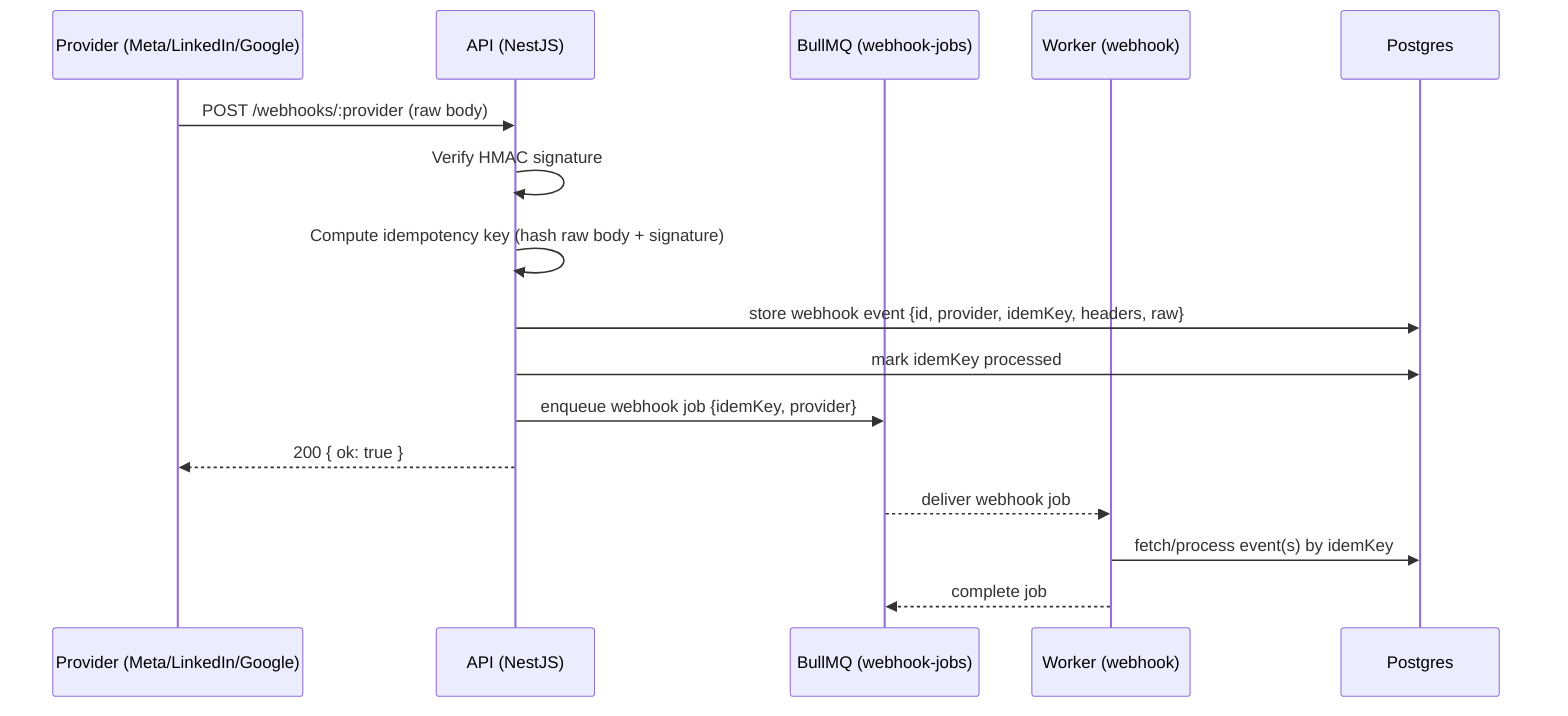 sequenceDiagram
  participant Provider as Provider (Meta/LinkedIn/Google)
  participant API as API (NestJS)
  participant Queue as BullMQ (webhook-jobs)
  participant Worker as Worker (webhook)
  participant DB as Postgres

  Provider->>API: POST /webhooks/:provider (raw body)
  API->>API: Verify HMAC signature
  API->>API: Compute idempotency key (hash raw body + signature)
  API->>DB: store webhook event {id, provider, idemKey, headers, raw}
  API->>DB: mark idemKey processed
  API->>Queue: enqueue webhook job {idemKey, provider}
  API-->>Provider: 200 { ok: true }

  Queue-->>Worker: deliver webhook job
  Worker->>DB: fetch/process event(s) by idemKey
  Worker-->>Queue: complete job